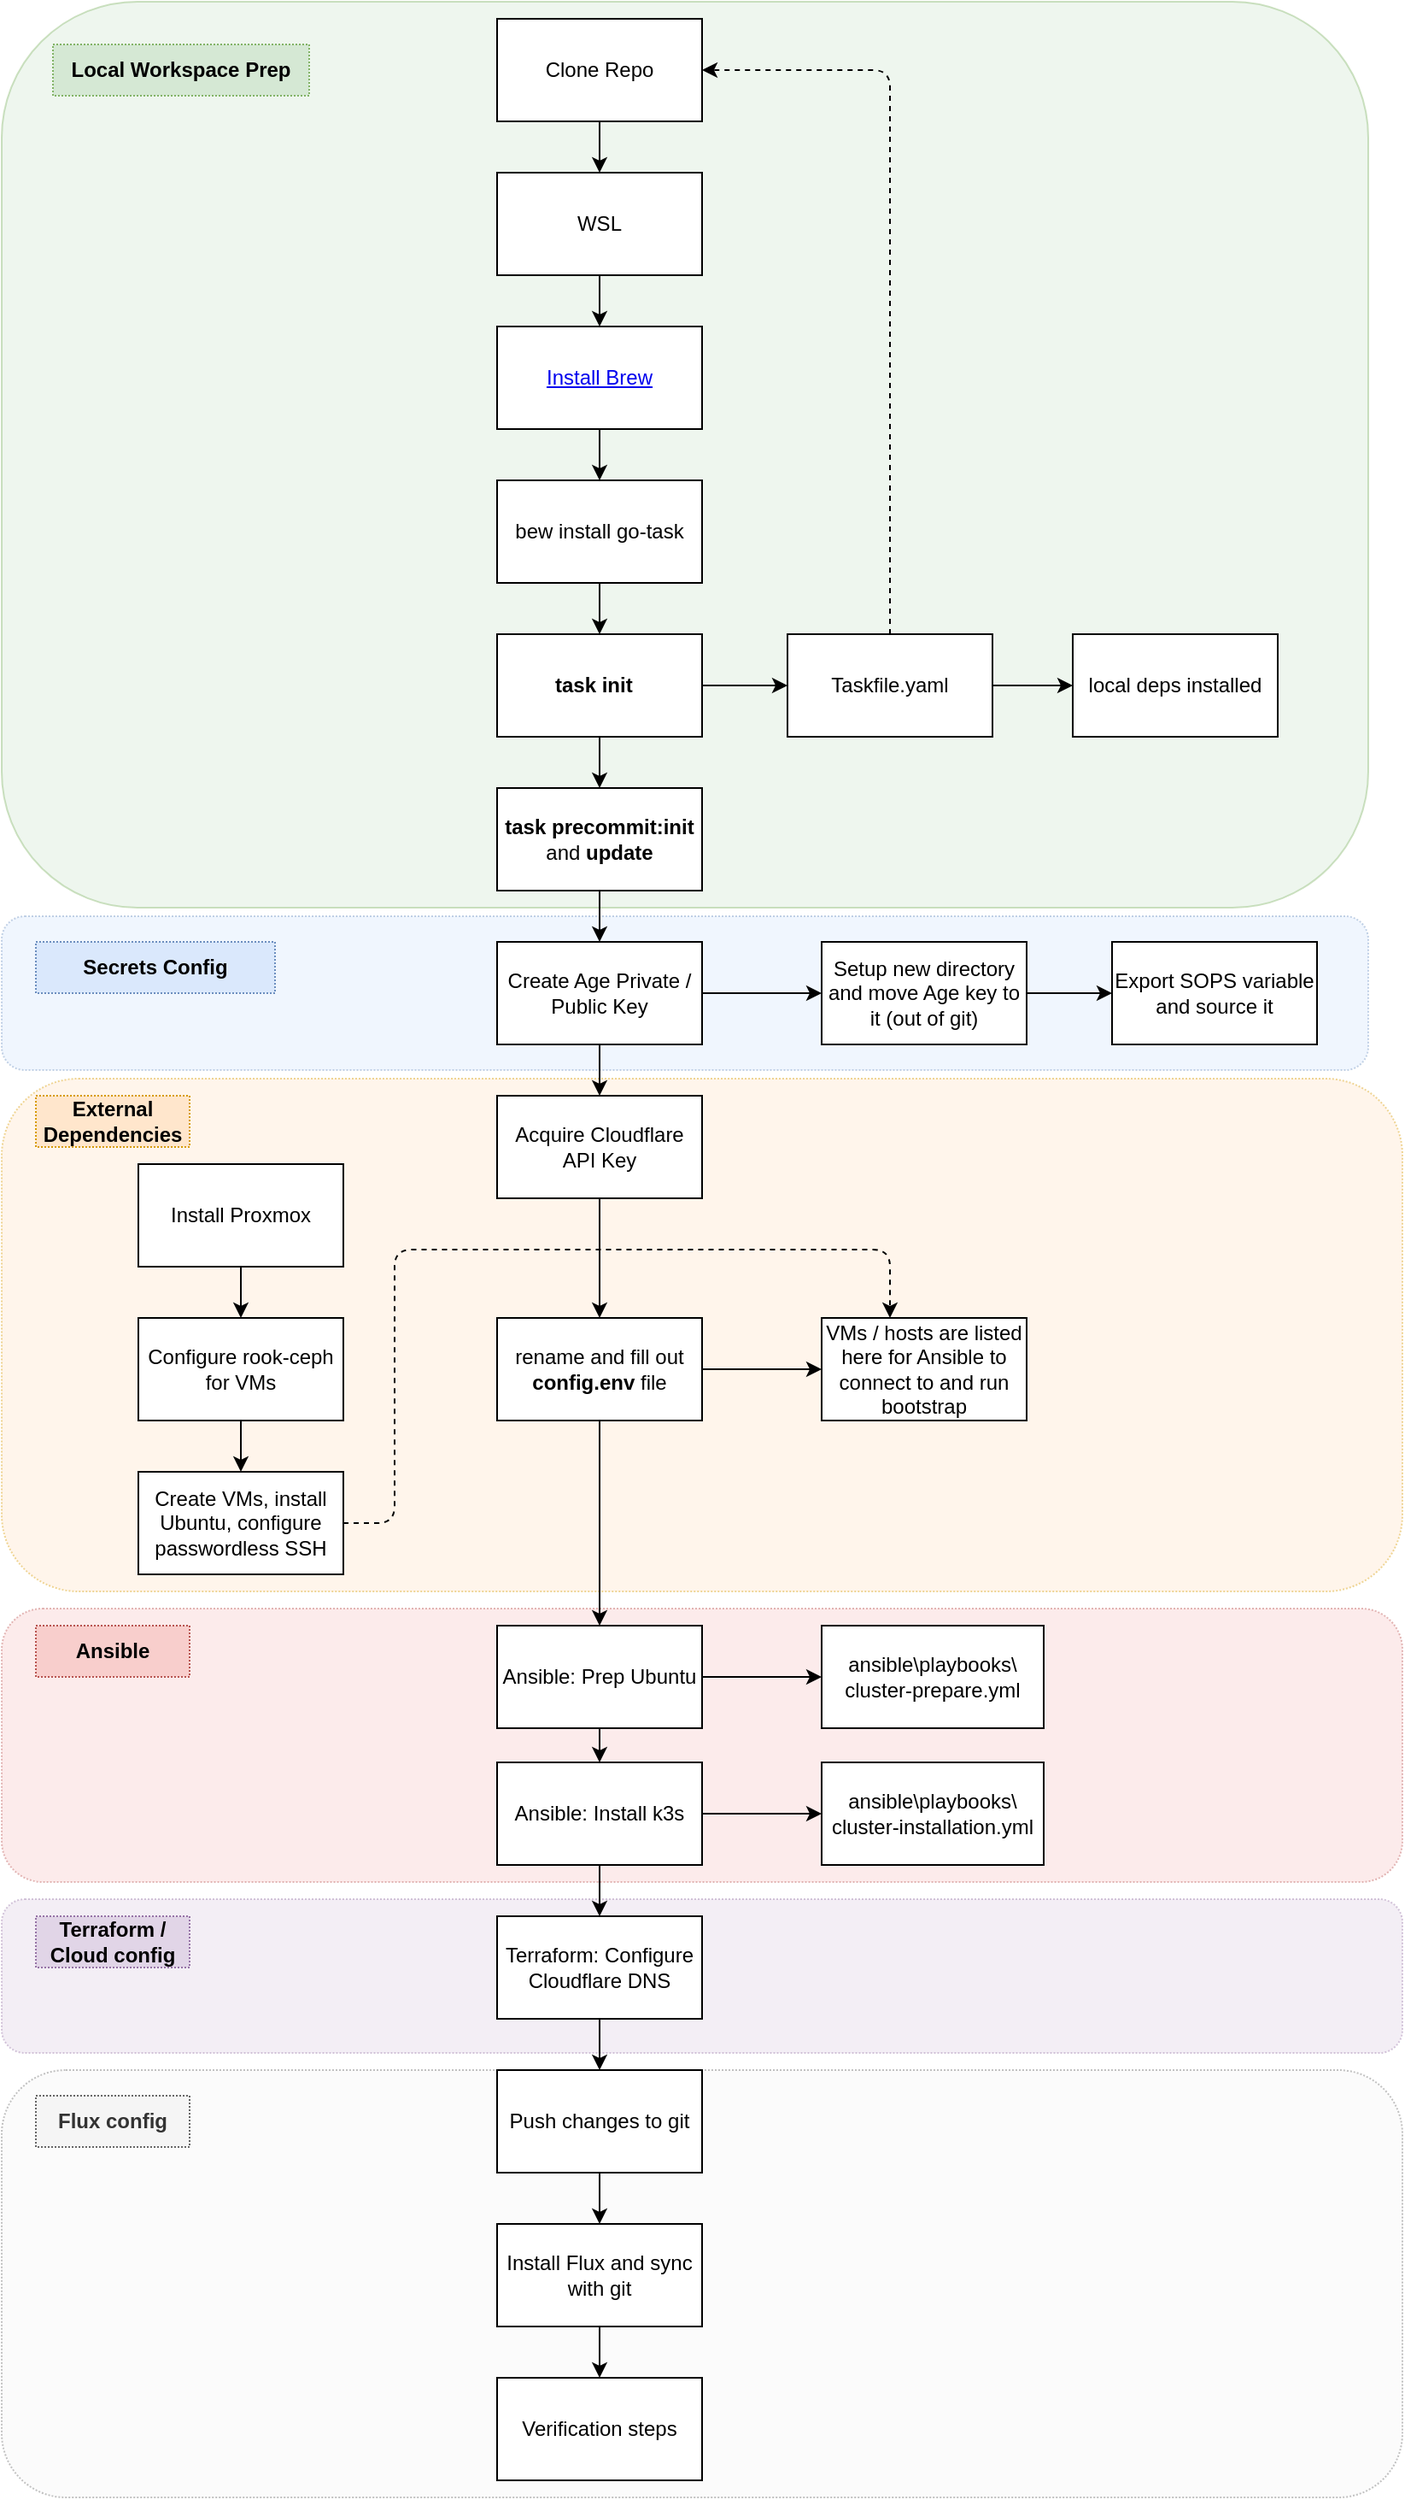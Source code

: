 <mxfile version="20.8.10" type="device" pages="2"><diagram id="C5RBs43oDa-KdzZeNtuy" name="Page-1"><mxGraphModel dx="1390" dy="825" grid="1" gridSize="10" guides="1" tooltips="1" connect="1" arrows="1" fold="1" page="1" pageScale="1" pageWidth="827" pageHeight="1169" math="0" shadow="0"><root><mxCell id="WIyWlLk6GJQsqaUBKTNV-0"/><mxCell id="WIyWlLk6GJQsqaUBKTNV-1" parent="WIyWlLk6GJQsqaUBKTNV-0"/><mxCell id="57rwkeanK2Fq5MtxISvQ-78" value="" style="rounded=1;whiteSpace=wrap;html=1;dashed=1;dashPattern=1 1;fillStyle=auto;fontFamily=Helvetica;opacity=40;fillColor=#f5f5f5;strokeColor=#666666;fontColor=#333333;" parent="WIyWlLk6GJQsqaUBKTNV-1" vertex="1"><mxGeometry x="80" y="1350" width="820" height="250" as="geometry"/></mxCell><mxCell id="57rwkeanK2Fq5MtxISvQ-76" value="" style="rounded=1;whiteSpace=wrap;html=1;dashed=1;dashPattern=1 1;fillStyle=auto;fontFamily=Helvetica;opacity=40;fillColor=#e1d5e7;strokeColor=#9673a6;" parent="WIyWlLk6GJQsqaUBKTNV-1" vertex="1"><mxGeometry x="80" y="1250" width="820" height="90" as="geometry"/></mxCell><mxCell id="57rwkeanK2Fq5MtxISvQ-63" value="" style="rounded=1;whiteSpace=wrap;html=1;fillColor=#d5e8d4;strokeColor=#82b366;opacity=40;" parent="WIyWlLk6GJQsqaUBKTNV-1" vertex="1"><mxGeometry x="80" y="140" width="800" height="530" as="geometry"/></mxCell><mxCell id="57rwkeanK2Fq5MtxISvQ-68" value="" style="rounded=1;whiteSpace=wrap;html=1;dashed=1;dashPattern=1 1;fillStyle=auto;fontFamily=Helvetica;opacity=40;fillColor=#dae8fc;strokeColor=#6c8ebf;" parent="WIyWlLk6GJQsqaUBKTNV-1" vertex="1"><mxGeometry x="80" y="675" width="800" height="90" as="geometry"/></mxCell><mxCell id="57rwkeanK2Fq5MtxISvQ-72" value="" style="rounded=1;whiteSpace=wrap;html=1;dashed=1;dashPattern=1 1;fillStyle=auto;fontFamily=Helvetica;opacity=40;fillColor=#f8cecc;strokeColor=#b85450;" parent="WIyWlLk6GJQsqaUBKTNV-1" vertex="1"><mxGeometry x="80" y="1080" width="820" height="160" as="geometry"/></mxCell><mxCell id="57rwkeanK2Fq5MtxISvQ-70" value="" style="rounded=1;whiteSpace=wrap;html=1;dashed=1;dashPattern=1 1;fillStyle=auto;fontFamily=Helvetica;opacity=40;fillColor=#ffe6cc;strokeColor=#d79b00;" parent="WIyWlLk6GJQsqaUBKTNV-1" vertex="1"><mxGeometry x="80" y="770" width="820" height="300" as="geometry"/></mxCell><mxCell id="57rwkeanK2Fq5MtxISvQ-3" value="" style="edgeStyle=orthogonalEdgeStyle;rounded=0;orthogonalLoop=1;jettySize=auto;html=1;" parent="WIyWlLk6GJQsqaUBKTNV-1" source="57rwkeanK2Fq5MtxISvQ-0" target="57rwkeanK2Fq5MtxISvQ-2" edge="1"><mxGeometry relative="1" as="geometry"/></mxCell><mxCell id="57rwkeanK2Fq5MtxISvQ-0" value="Clone Repo" style="rounded=0;whiteSpace=wrap;html=1;" parent="WIyWlLk6GJQsqaUBKTNV-1" vertex="1"><mxGeometry x="370" y="150" width="120" height="60" as="geometry"/></mxCell><mxCell id="57rwkeanK2Fq5MtxISvQ-10" value="" style="edgeStyle=orthogonalEdgeStyle;rounded=0;orthogonalLoop=1;jettySize=auto;html=1;" parent="WIyWlLk6GJQsqaUBKTNV-1" source="57rwkeanK2Fq5MtxISvQ-2" target="57rwkeanK2Fq5MtxISvQ-9" edge="1"><mxGeometry relative="1" as="geometry"/></mxCell><mxCell id="57rwkeanK2Fq5MtxISvQ-2" value="WSL" style="whiteSpace=wrap;html=1;rounded=0;fontFamily=Helvetica;fontSize=12;fontColor=default;align=center;strokeColor=default;fillColor=default;" parent="WIyWlLk6GJQsqaUBKTNV-1" vertex="1"><mxGeometry x="370" y="240" width="120" height="60" as="geometry"/></mxCell><mxCell id="57rwkeanK2Fq5MtxISvQ-14" value="" style="edgeStyle=orthogonalEdgeStyle;rounded=0;orthogonalLoop=1;jettySize=auto;html=1;" parent="WIyWlLk6GJQsqaUBKTNV-1" source="57rwkeanK2Fq5MtxISvQ-9" target="57rwkeanK2Fq5MtxISvQ-13" edge="1"><mxGeometry relative="1" as="geometry"/></mxCell><mxCell id="57rwkeanK2Fq5MtxISvQ-9" value="&lt;a href=&quot;https://linux.how2shout.com/install-brew-on-wsl-windows-subsystem-for-linux/&quot;&gt;Install Brew&lt;/a&gt;" style="whiteSpace=wrap;html=1;rounded=0;" parent="WIyWlLk6GJQsqaUBKTNV-1" vertex="1"><mxGeometry x="370" y="330" width="120" height="60" as="geometry"/></mxCell><mxCell id="57rwkeanK2Fq5MtxISvQ-16" value="" style="edgeStyle=orthogonalEdgeStyle;rounded=0;orthogonalLoop=1;jettySize=auto;html=1;" parent="WIyWlLk6GJQsqaUBKTNV-1" source="57rwkeanK2Fq5MtxISvQ-13" target="57rwkeanK2Fq5MtxISvQ-15" edge="1"><mxGeometry relative="1" as="geometry"/></mxCell><mxCell id="57rwkeanK2Fq5MtxISvQ-13" value="bew install go-task" style="whiteSpace=wrap;html=1;rounded=0;" parent="WIyWlLk6GJQsqaUBKTNV-1" vertex="1"><mxGeometry x="370" y="420" width="120" height="60" as="geometry"/></mxCell><mxCell id="57rwkeanK2Fq5MtxISvQ-20" value="" style="edgeStyle=orthogonalEdgeStyle;rounded=0;orthogonalLoop=1;jettySize=auto;html=1;" parent="WIyWlLk6GJQsqaUBKTNV-1" source="57rwkeanK2Fq5MtxISvQ-15" target="57rwkeanK2Fq5MtxISvQ-19" edge="1"><mxGeometry relative="1" as="geometry"/></mxCell><mxCell id="57rwkeanK2Fq5MtxISvQ-54" style="edgeStyle=orthogonalEdgeStyle;rounded=1;orthogonalLoop=1;jettySize=auto;html=1;entryX=0;entryY=0.5;entryDx=0;entryDy=0;" parent="WIyWlLk6GJQsqaUBKTNV-1" source="57rwkeanK2Fq5MtxISvQ-15" target="57rwkeanK2Fq5MtxISvQ-51" edge="1"><mxGeometry relative="1" as="geometry"/></mxCell><mxCell id="57rwkeanK2Fq5MtxISvQ-15" value="&lt;b&gt;task init&amp;nbsp;&amp;nbsp;&lt;/b&gt;" style="whiteSpace=wrap;html=1;rounded=0;" parent="WIyWlLk6GJQsqaUBKTNV-1" vertex="1"><mxGeometry x="370" y="510" width="120" height="60" as="geometry"/></mxCell><mxCell id="57rwkeanK2Fq5MtxISvQ-17" value="local deps installed" style="whiteSpace=wrap;html=1;rounded=0;" parent="WIyWlLk6GJQsqaUBKTNV-1" vertex="1"><mxGeometry x="707" y="510" width="120" height="60" as="geometry"/></mxCell><mxCell id="57rwkeanK2Fq5MtxISvQ-22" value="" style="edgeStyle=orthogonalEdgeStyle;rounded=0;orthogonalLoop=1;jettySize=auto;html=1;" parent="WIyWlLk6GJQsqaUBKTNV-1" source="57rwkeanK2Fq5MtxISvQ-19" target="57rwkeanK2Fq5MtxISvQ-21" edge="1"><mxGeometry relative="1" as="geometry"/></mxCell><mxCell id="57rwkeanK2Fq5MtxISvQ-19" value="&lt;b&gt;task precommit:init&lt;/b&gt; and &lt;b&gt;update&lt;/b&gt;" style="whiteSpace=wrap;html=1;rounded=0;" parent="WIyWlLk6GJQsqaUBKTNV-1" vertex="1"><mxGeometry x="370" y="600" width="120" height="60" as="geometry"/></mxCell><mxCell id="57rwkeanK2Fq5MtxISvQ-24" value="" style="edgeStyle=orthogonalEdgeStyle;rounded=0;orthogonalLoop=1;jettySize=auto;html=1;" parent="WIyWlLk6GJQsqaUBKTNV-1" source="57rwkeanK2Fq5MtxISvQ-21" target="57rwkeanK2Fq5MtxISvQ-23" edge="1"><mxGeometry relative="1" as="geometry"/></mxCell><mxCell id="57rwkeanK2Fq5MtxISvQ-29" value="" style="edgeStyle=orthogonalEdgeStyle;rounded=0;orthogonalLoop=1;jettySize=auto;html=1;" parent="WIyWlLk6GJQsqaUBKTNV-1" source="57rwkeanK2Fq5MtxISvQ-21" target="57rwkeanK2Fq5MtxISvQ-28" edge="1"><mxGeometry relative="1" as="geometry"/></mxCell><mxCell id="57rwkeanK2Fq5MtxISvQ-21" value="Create Age Private / Public Key" style="whiteSpace=wrap;html=1;rounded=0;" parent="WIyWlLk6GJQsqaUBKTNV-1" vertex="1"><mxGeometry x="370" y="690" width="120" height="60" as="geometry"/></mxCell><mxCell id="57rwkeanK2Fq5MtxISvQ-26" value="" style="edgeStyle=orthogonalEdgeStyle;rounded=0;orthogonalLoop=1;jettySize=auto;html=1;" parent="WIyWlLk6GJQsqaUBKTNV-1" source="57rwkeanK2Fq5MtxISvQ-23" target="57rwkeanK2Fq5MtxISvQ-25" edge="1"><mxGeometry relative="1" as="geometry"/></mxCell><mxCell id="57rwkeanK2Fq5MtxISvQ-23" value="Setup new directory and move Age key to it (out of git)" style="whiteSpace=wrap;html=1;rounded=0;" parent="WIyWlLk6GJQsqaUBKTNV-1" vertex="1"><mxGeometry x="560" y="690" width="120" height="60" as="geometry"/></mxCell><mxCell id="57rwkeanK2Fq5MtxISvQ-25" value="Export SOPS variable and source it" style="whiteSpace=wrap;html=1;rounded=0;" parent="WIyWlLk6GJQsqaUBKTNV-1" vertex="1"><mxGeometry x="730" y="690" width="120" height="60" as="geometry"/></mxCell><mxCell id="57rwkeanK2Fq5MtxISvQ-31" value="" style="edgeStyle=orthogonalEdgeStyle;rounded=0;orthogonalLoop=1;jettySize=auto;html=1;" parent="WIyWlLk6GJQsqaUBKTNV-1" source="57rwkeanK2Fq5MtxISvQ-28" target="57rwkeanK2Fq5MtxISvQ-30" edge="1"><mxGeometry relative="1" as="geometry"/></mxCell><mxCell id="57rwkeanK2Fq5MtxISvQ-28" value="Acquire Cloudflare API Key" style="whiteSpace=wrap;html=1;rounded=0;" parent="WIyWlLk6GJQsqaUBKTNV-1" vertex="1"><mxGeometry x="370" y="780" width="120" height="60" as="geometry"/></mxCell><mxCell id="57rwkeanK2Fq5MtxISvQ-33" value="" style="edgeStyle=orthogonalEdgeStyle;rounded=0;orthogonalLoop=1;jettySize=auto;html=1;" parent="WIyWlLk6GJQsqaUBKTNV-1" source="57rwkeanK2Fq5MtxISvQ-30" target="57rwkeanK2Fq5MtxISvQ-32" edge="1"><mxGeometry relative="1" as="geometry"/></mxCell><mxCell id="57rwkeanK2Fq5MtxISvQ-39" value="" style="edgeStyle=orthogonalEdgeStyle;rounded=1;orthogonalLoop=1;jettySize=auto;html=1;" parent="WIyWlLk6GJQsqaUBKTNV-1" source="57rwkeanK2Fq5MtxISvQ-30" target="57rwkeanK2Fq5MtxISvQ-38" edge="1"><mxGeometry relative="1" as="geometry"/></mxCell><mxCell id="57rwkeanK2Fq5MtxISvQ-30" value="rename and fill out &lt;b&gt;config.env&lt;/b&gt; file" style="whiteSpace=wrap;html=1;rounded=0;" parent="WIyWlLk6GJQsqaUBKTNV-1" vertex="1"><mxGeometry x="370" y="910" width="120" height="60" as="geometry"/></mxCell><mxCell id="57rwkeanK2Fq5MtxISvQ-32" value="VMs / hosts are listed here for Ansible to connect to and run bootstrap" style="whiteSpace=wrap;html=1;rounded=0;" parent="WIyWlLk6GJQsqaUBKTNV-1" vertex="1"><mxGeometry x="560" y="910" width="120" height="60" as="geometry"/></mxCell><mxCell id="57rwkeanK2Fq5MtxISvQ-58" value="" style="edgeStyle=orthogonalEdgeStyle;rounded=1;orthogonalLoop=1;jettySize=auto;html=1;" parent="WIyWlLk6GJQsqaUBKTNV-1" source="57rwkeanK2Fq5MtxISvQ-34" target="57rwkeanK2Fq5MtxISvQ-57" edge="1"><mxGeometry relative="1" as="geometry"/></mxCell><mxCell id="57rwkeanK2Fq5MtxISvQ-34" value="Install Proxmox" style="rounded=0;whiteSpace=wrap;html=1;" parent="WIyWlLk6GJQsqaUBKTNV-1" vertex="1"><mxGeometry x="160" y="820" width="120" height="60" as="geometry"/></mxCell><mxCell id="57rwkeanK2Fq5MtxISvQ-37" style="rounded=1;orthogonalLoop=1;jettySize=auto;html=1;dashed=1;edgeStyle=orthogonalEdgeStyle;" parent="WIyWlLk6GJQsqaUBKTNV-1" source="57rwkeanK2Fq5MtxISvQ-35" target="57rwkeanK2Fq5MtxISvQ-32" edge="1"><mxGeometry relative="1" as="geometry"><mxPoint x="600" y="870" as="targetPoint"/><Array as="points"><mxPoint x="310" y="1030"/><mxPoint x="310" y="870"/><mxPoint x="600" y="870"/></Array></mxGeometry></mxCell><mxCell id="57rwkeanK2Fq5MtxISvQ-35" value="Create VMs, install Ubuntu, configure passwordless SSH" style="whiteSpace=wrap;html=1;rounded=0;" parent="WIyWlLk6GJQsqaUBKTNV-1" vertex="1"><mxGeometry x="160" y="1000" width="120" height="60" as="geometry"/></mxCell><mxCell id="57rwkeanK2Fq5MtxISvQ-41" value="" style="edgeStyle=orthogonalEdgeStyle;rounded=1;orthogonalLoop=1;jettySize=auto;html=1;" parent="WIyWlLk6GJQsqaUBKTNV-1" source="57rwkeanK2Fq5MtxISvQ-38" target="57rwkeanK2Fq5MtxISvQ-40" edge="1"><mxGeometry relative="1" as="geometry"/></mxCell><mxCell id="57rwkeanK2Fq5MtxISvQ-62" value="" style="edgeStyle=orthogonalEdgeStyle;rounded=1;orthogonalLoop=1;jettySize=auto;html=1;" parent="WIyWlLk6GJQsqaUBKTNV-1" source="57rwkeanK2Fq5MtxISvQ-38" edge="1"><mxGeometry relative="1" as="geometry"><mxPoint x="560" y="1120" as="targetPoint"/></mxGeometry></mxCell><mxCell id="57rwkeanK2Fq5MtxISvQ-38" value="Ansible: Prep Ubuntu" style="whiteSpace=wrap;html=1;rounded=0;" parent="WIyWlLk6GJQsqaUBKTNV-1" vertex="1"><mxGeometry x="370" y="1090" width="120" height="60" as="geometry"/></mxCell><mxCell id="57rwkeanK2Fq5MtxISvQ-43" value="" style="edgeStyle=orthogonalEdgeStyle;rounded=1;orthogonalLoop=1;jettySize=auto;html=1;" parent="WIyWlLk6GJQsqaUBKTNV-1" source="57rwkeanK2Fq5MtxISvQ-40" target="57rwkeanK2Fq5MtxISvQ-42" edge="1"><mxGeometry relative="1" as="geometry"/></mxCell><mxCell id="57rwkeanK2Fq5MtxISvQ-75" value="" style="edgeStyle=orthogonalEdgeStyle;rounded=1;orthogonalLoop=1;jettySize=auto;html=1;fontFamily=Helvetica;" parent="WIyWlLk6GJQsqaUBKTNV-1" source="57rwkeanK2Fq5MtxISvQ-40" target="57rwkeanK2Fq5MtxISvQ-74" edge="1"><mxGeometry relative="1" as="geometry"/></mxCell><mxCell id="57rwkeanK2Fq5MtxISvQ-40" value="Ansible: Install k3s" style="whiteSpace=wrap;html=1;rounded=0;" parent="WIyWlLk6GJQsqaUBKTNV-1" vertex="1"><mxGeometry x="370" y="1170" width="120" height="60" as="geometry"/></mxCell><mxCell id="57rwkeanK2Fq5MtxISvQ-45" value="" style="edgeStyle=orthogonalEdgeStyle;rounded=1;orthogonalLoop=1;jettySize=auto;html=1;" parent="WIyWlLk6GJQsqaUBKTNV-1" source="57rwkeanK2Fq5MtxISvQ-42" target="57rwkeanK2Fq5MtxISvQ-44" edge="1"><mxGeometry relative="1" as="geometry"/></mxCell><mxCell id="57rwkeanK2Fq5MtxISvQ-42" value="Terraform: Configure Cloudflare DNS" style="whiteSpace=wrap;html=1;rounded=0;" parent="WIyWlLk6GJQsqaUBKTNV-1" vertex="1"><mxGeometry x="370" y="1260" width="120" height="60" as="geometry"/></mxCell><mxCell id="57rwkeanK2Fq5MtxISvQ-47" value="" style="edgeStyle=orthogonalEdgeStyle;rounded=1;orthogonalLoop=1;jettySize=auto;html=1;" parent="WIyWlLk6GJQsqaUBKTNV-1" source="57rwkeanK2Fq5MtxISvQ-44" target="57rwkeanK2Fq5MtxISvQ-46" edge="1"><mxGeometry relative="1" as="geometry"/></mxCell><mxCell id="57rwkeanK2Fq5MtxISvQ-44" value="Push changes to git" style="whiteSpace=wrap;html=1;rounded=0;" parent="WIyWlLk6GJQsqaUBKTNV-1" vertex="1"><mxGeometry x="370" y="1350" width="120" height="60" as="geometry"/></mxCell><mxCell id="57rwkeanK2Fq5MtxISvQ-49" value="" style="edgeStyle=orthogonalEdgeStyle;rounded=1;orthogonalLoop=1;jettySize=auto;html=1;" parent="WIyWlLk6GJQsqaUBKTNV-1" source="57rwkeanK2Fq5MtxISvQ-46" target="57rwkeanK2Fq5MtxISvQ-48" edge="1"><mxGeometry relative="1" as="geometry"/></mxCell><mxCell id="57rwkeanK2Fq5MtxISvQ-46" value="Install Flux and sync with git" style="whiteSpace=wrap;html=1;rounded=0;" parent="WIyWlLk6GJQsqaUBKTNV-1" vertex="1"><mxGeometry x="370" y="1440" width="120" height="60" as="geometry"/></mxCell><mxCell id="57rwkeanK2Fq5MtxISvQ-48" value="Verification steps" style="whiteSpace=wrap;html=1;rounded=0;" parent="WIyWlLk6GJQsqaUBKTNV-1" vertex="1"><mxGeometry x="370" y="1530" width="120" height="60" as="geometry"/></mxCell><mxCell id="57rwkeanK2Fq5MtxISvQ-52" style="edgeStyle=orthogonalEdgeStyle;rounded=1;orthogonalLoop=1;jettySize=auto;html=1;" parent="WIyWlLk6GJQsqaUBKTNV-1" source="57rwkeanK2Fq5MtxISvQ-51" target="57rwkeanK2Fq5MtxISvQ-17" edge="1"><mxGeometry relative="1" as="geometry"/></mxCell><mxCell id="57rwkeanK2Fq5MtxISvQ-53" style="edgeStyle=orthogonalEdgeStyle;rounded=1;orthogonalLoop=1;jettySize=auto;html=1;entryX=1;entryY=0.5;entryDx=0;entryDy=0;dashed=1;" parent="WIyWlLk6GJQsqaUBKTNV-1" source="57rwkeanK2Fq5MtxISvQ-51" target="57rwkeanK2Fq5MtxISvQ-0" edge="1"><mxGeometry relative="1" as="geometry"><Array as="points"><mxPoint x="600" y="180"/></Array></mxGeometry></mxCell><mxCell id="57rwkeanK2Fq5MtxISvQ-51" value="Taskfile.yaml" style="rounded=0;whiteSpace=wrap;html=1;" parent="WIyWlLk6GJQsqaUBKTNV-1" vertex="1"><mxGeometry x="540" y="510" width="120" height="60" as="geometry"/></mxCell><mxCell id="57rwkeanK2Fq5MtxISvQ-59" style="edgeStyle=orthogonalEdgeStyle;rounded=1;orthogonalLoop=1;jettySize=auto;html=1;entryX=0.5;entryY=0;entryDx=0;entryDy=0;" parent="WIyWlLk6GJQsqaUBKTNV-1" source="57rwkeanK2Fq5MtxISvQ-57" target="57rwkeanK2Fq5MtxISvQ-35" edge="1"><mxGeometry relative="1" as="geometry"/></mxCell><mxCell id="57rwkeanK2Fq5MtxISvQ-57" value="Configure rook-ceph for VMs" style="whiteSpace=wrap;html=1;rounded=0;" parent="WIyWlLk6GJQsqaUBKTNV-1" vertex="1"><mxGeometry x="160" y="910" width="120" height="60" as="geometry"/></mxCell><mxCell id="57rwkeanK2Fq5MtxISvQ-61" value="ansible\playbooks\ cluster-prepare.yml" style="whiteSpace=wrap;html=1;rounded=0;" parent="WIyWlLk6GJQsqaUBKTNV-1" vertex="1"><mxGeometry x="560" y="1090" width="130" height="60" as="geometry"/></mxCell><mxCell id="57rwkeanK2Fq5MtxISvQ-67" value="Local Workspace Prep" style="text;html=1;strokeColor=#82b366;fillColor=#d5e8d4;align=center;verticalAlign=middle;whiteSpace=wrap;rounded=0;fontFamily=Helvetica;fontStyle=1;fillStyle=auto;dashed=1;dashPattern=1 1;" parent="WIyWlLk6GJQsqaUBKTNV-1" vertex="1"><mxGeometry x="110" y="165" width="150" height="30" as="geometry"/></mxCell><mxCell id="57rwkeanK2Fq5MtxISvQ-69" value="Secrets Config" style="text;html=1;strokeColor=#6c8ebf;fillColor=#dae8fc;align=center;verticalAlign=middle;whiteSpace=wrap;rounded=0;fontFamily=Helvetica;fontStyle=1;fillStyle=auto;dashed=1;dashPattern=1 1;" parent="WIyWlLk6GJQsqaUBKTNV-1" vertex="1"><mxGeometry x="100" y="690" width="140" height="30" as="geometry"/></mxCell><mxCell id="57rwkeanK2Fq5MtxISvQ-71" value="External Dependencies" style="text;html=1;strokeColor=#d79b00;fillColor=#ffe6cc;align=center;verticalAlign=middle;whiteSpace=wrap;rounded=0;fontFamily=Helvetica;fontStyle=1;fillStyle=auto;dashed=1;dashPattern=1 1;" parent="WIyWlLk6GJQsqaUBKTNV-1" vertex="1"><mxGeometry x="100" y="780" width="90" height="30" as="geometry"/></mxCell><mxCell id="57rwkeanK2Fq5MtxISvQ-73" value="Ansible" style="text;html=1;strokeColor=#b85450;fillColor=#f8cecc;align=center;verticalAlign=middle;whiteSpace=wrap;rounded=0;fontFamily=Helvetica;fontStyle=1;fillStyle=auto;dashed=1;dashPattern=1 1;" parent="WIyWlLk6GJQsqaUBKTNV-1" vertex="1"><mxGeometry x="100" y="1090" width="90" height="30" as="geometry"/></mxCell><mxCell id="57rwkeanK2Fq5MtxISvQ-74" value="ansible\playbooks\ cluster-installation.yml" style="whiteSpace=wrap;html=1;rounded=0;" parent="WIyWlLk6GJQsqaUBKTNV-1" vertex="1"><mxGeometry x="560" y="1170" width="130" height="60" as="geometry"/></mxCell><mxCell id="57rwkeanK2Fq5MtxISvQ-77" value="Terraform / Cloud config" style="text;html=1;strokeColor=#9673a6;fillColor=#e1d5e7;align=center;verticalAlign=middle;whiteSpace=wrap;rounded=0;fontFamily=Helvetica;fontStyle=1;fillStyle=auto;dashed=1;dashPattern=1 1;" parent="WIyWlLk6GJQsqaUBKTNV-1" vertex="1"><mxGeometry x="100" y="1260" width="90" height="30" as="geometry"/></mxCell><mxCell id="57rwkeanK2Fq5MtxISvQ-79" value="Flux config" style="text;html=1;strokeColor=#666666;fillColor=#f5f5f5;align=center;verticalAlign=middle;whiteSpace=wrap;rounded=0;fontFamily=Helvetica;fontStyle=1;fillStyle=auto;dashed=1;dashPattern=1 1;fontColor=#333333;" parent="WIyWlLk6GJQsqaUBKTNV-1" vertex="1"><mxGeometry x="100" y="1365" width="90" height="30" as="geometry"/></mxCell></root></mxGraphModel></diagram><diagram id="Bedk1Xhz3S0Bq4FCP_m-" name="Task flow"><mxGraphModel dx="2240" dy="1925" grid="1" gridSize="10" guides="1" tooltips="1" connect="1" arrows="1" fold="1" page="1" pageScale="1" pageWidth="850" pageHeight="1100" math="0" shadow="0"><root><mxCell id="0"/><mxCell id="1" parent="0"/><mxCell id="ReqW4O8g6ct9u9gjsxlC-3" value="" style="rounded=0;orthogonalLoop=1;jettySize=auto;html=1;dashed=1;endArrow=none;endFill=0;" edge="1" parent="1" source="ReqW4O8g6ct9u9gjsxlC-1" target="ReqW4O8g6ct9u9gjsxlC-2"><mxGeometry relative="1" as="geometry"/></mxCell><mxCell id="ReqW4O8g6ct9u9gjsxlC-26" value="args" style="edgeLabel;html=1;align=center;verticalAlign=middle;resizable=0;points=[];" vertex="1" connectable="0" parent="ReqW4O8g6ct9u9gjsxlC-3"><mxGeometry x="-0.176" y="-2" relative="1" as="geometry"><mxPoint as="offset"/></mxGeometry></mxCell><mxCell id="ReqW4O8g6ct9u9gjsxlC-7" value="" style="edgeStyle=orthogonalEdgeStyle;rounded=0;orthogonalLoop=1;jettySize=auto;html=1;" edge="1" parent="1" source="ReqW4O8g6ct9u9gjsxlC-1" target="ReqW4O8g6ct9u9gjsxlC-6"><mxGeometry relative="1" as="geometry"/></mxCell><mxCell id="ReqW4O8g6ct9u9gjsxlC-14" style="edgeStyle=none;rounded=0;orthogonalLoop=1;jettySize=auto;html=1;" edge="1" parent="1" source="ReqW4O8g6ct9u9gjsxlC-1" target="ReqW4O8g6ct9u9gjsxlC-12"><mxGeometry relative="1" as="geometry"/></mxCell><mxCell id="ReqW4O8g6ct9u9gjsxlC-1" value="&lt;b&gt;task &lt;/b&gt;terraform:apply" style="rounded=1;whiteSpace=wrap;html=1;" vertex="1" parent="1"><mxGeometry x="270" y="360" width="210" height="90" as="geometry"/></mxCell><mxCell id="ReqW4O8g6ct9u9gjsxlC-5" value="" style="rounded=0;orthogonalLoop=1;jettySize=auto;html=1;dashed=1;" edge="1" parent="1" source="ReqW4O8g6ct9u9gjsxlC-2" target="ReqW4O8g6ct9u9gjsxlC-4"><mxGeometry relative="1" as="geometry"/></mxCell><mxCell id="ReqW4O8g6ct9u9gjsxlC-25" value="" style="edgeStyle=none;rounded=0;orthogonalLoop=1;jettySize=auto;html=1;dashed=1;" edge="1" parent="1" source="ReqW4O8g6ct9u9gjsxlC-2" target="ReqW4O8g6ct9u9gjsxlC-24"><mxGeometry relative="1" as="geometry"/></mxCell><mxCell id="ReqW4O8g6ct9u9gjsxlC-2" value="&lt;b&gt;task &lt;/b&gt;configure" style="whiteSpace=wrap;html=1;rounded=1;" vertex="1" parent="1"><mxGeometry x="130" y="200" width="120" height="60" as="geometry"/></mxCell><mxCell id="ReqW4O8g6ct9u9gjsxlC-10" value="" style="rounded=0;orthogonalLoop=1;jettySize=auto;html=1;dashed=1;" edge="1" parent="1" source="ReqW4O8g6ct9u9gjsxlC-4" target="ReqW4O8g6ct9u9gjsxlC-9"><mxGeometry relative="1" as="geometry"/></mxCell><mxCell id="ReqW4O8g6ct9u9gjsxlC-4" value="Taskfile.yml" style="whiteSpace=wrap;html=1;rounded=1;" vertex="1" parent="1"><mxGeometry x="60" y="70" width="120" height="60" as="geometry"/></mxCell><mxCell id="ReqW4O8g6ct9u9gjsxlC-6" value="Internet / Cloud" style="ellipse;whiteSpace=wrap;html=1;rounded=1;" vertex="1" parent="1"><mxGeometry x="770" y="365" width="80" height="80" as="geometry"/></mxCell><mxCell id="ReqW4O8g6ct9u9gjsxlC-9" value="./configure from &quot;configure&quot; file in repo" style="whiteSpace=wrap;html=1;rounded=1;" vertex="1" parent="1"><mxGeometry x="-70" y="-20" width="120" height="60" as="geometry"/></mxCell><mxCell id="ReqW4O8g6ct9u9gjsxlC-21" value="" style="edgeStyle=none;rounded=0;orthogonalLoop=1;jettySize=auto;html=1;dashed=1;" edge="1" parent="1" source="ReqW4O8g6ct9u9gjsxlC-12" target="ReqW4O8g6ct9u9gjsxlC-20"><mxGeometry relative="1" as="geometry"/></mxCell><mxCell id="ReqW4O8g6ct9u9gjsxlC-29" style="edgeStyle=none;rounded=0;orthogonalLoop=1;jettySize=auto;html=1;entryX=1.033;entryY=0.62;entryDx=0;entryDy=0;entryPerimeter=0;endArrow=classic;endFill=1;" edge="1" parent="1" source="ReqW4O8g6ct9u9gjsxlC-12" target="ReqW4O8g6ct9u9gjsxlC-4"><mxGeometry relative="1" as="geometry"/></mxCell><mxCell id="ReqW4O8g6ct9u9gjsxlC-12" value=".taskfiles/ TerraformTasks.yml" style="whiteSpace=wrap;html=1;rounded=1;" vertex="1" parent="1"><mxGeometry x="350" y="200" width="120" height="60" as="geometry"/></mxCell><mxCell id="ReqW4O8g6ct9u9gjsxlC-20" value="Defines what happens when `&lt;b&gt;task &lt;/b&gt;terraform:apply` is ran" style="ellipse;whiteSpace=wrap;html=1;rounded=1;" vertex="1" parent="1"><mxGeometry x="530" y="195" width="150" height="70" as="geometry"/></mxCell><mxCell id="ReqW4O8g6ct9u9gjsxlC-24" value="adds args to local workstation which will then be used by &lt;b&gt;Task&lt;/b&gt;" style="ellipse;whiteSpace=wrap;html=1;rounded=1;" vertex="1" parent="1"><mxGeometry x="-80" y="197.5" width="150" height="65" as="geometry"/></mxCell></root></mxGraphModel></diagram></mxfile>